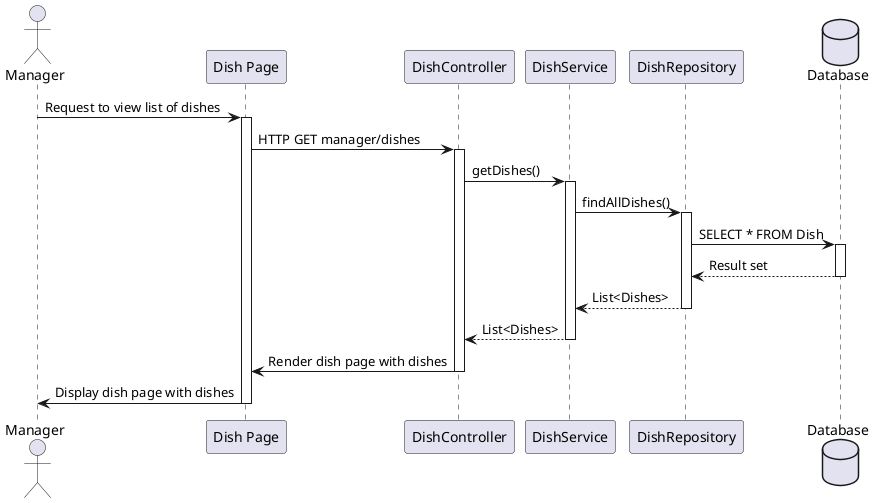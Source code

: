@startuml

actor Manager
participant "Dish Page" as DishPage
participant "DishController" as DishController
participant "DishService" as DishService
participant "DishRepository" as DishRepository
database "Database" as Database

Manager -> DishPage: Request to view list of dishes
activate DishPage
DishPage -> DishController: HTTP GET manager/dishes
activate DishController
DishController -> DishService: getDishes()
activate DishService
DishService -> DishRepository: findAllDishes()
activate DishRepository
DishRepository -> Database: SELECT * FROM Dish
activate Database
Database --> DishRepository: Result set
deactivate Database
DishRepository --> DishService: List<Dishes>
deactivate DishRepository
DishService --> DishController: List<Dishes>
deactivate DishService
DishController -> DishPage: Render dish page with dishes
deactivate DishController
DishPage -> Manager: Display dish page with dishes
deactivate DishPage

@enduml